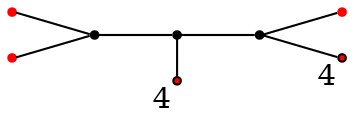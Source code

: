 graph diagram {
node [shape=point,color=black];
rankdir = LR;
subgraph subdiagram {
2 -- 1 -- 3;
}
{5,6} -- 2;
{rank=same;1 -- 4};
3 -- {8,7};
4 [fillcolor=red,xlabel=4];
5 [color=red];
6 [color=red];
7 [fillcolor=red,xlabel=4];
8 [color=red];
}

